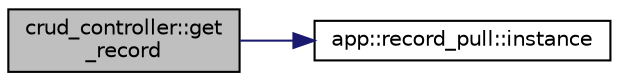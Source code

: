 digraph "crud_controller::get_record"
{
 // LATEX_PDF_SIZE
  edge [fontname="Helvetica",fontsize="10",labelfontname="Helvetica",labelfontsize="10"];
  node [fontname="Helvetica",fontsize="10",shape=record];
  rankdir="LR";
  Node1 [label="crud_controller::get\l_record",height=0.2,width=0.4,color="black", fillcolor="grey75", style="filled", fontcolor="black",tooltip=" "];
  Node1 -> Node2 [color="midnightblue",fontsize="10",style="solid"];
  Node2 [label="app::record_pull::instance",height=0.2,width=0.4,color="black", fillcolor="white", style="filled",URL="$classapp_1_1record__pull.html#aca123daa62df534d32ed1709374d063c",tooltip=" "];
}
